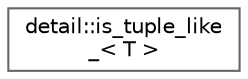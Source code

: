 digraph "类继承关系图"
{
 // LATEX_PDF_SIZE
  bgcolor="transparent";
  edge [fontname=Helvetica,fontsize=10,labelfontname=Helvetica,labelfontsize=10];
  node [fontname=Helvetica,fontsize=10,shape=box,height=0.2,width=0.4];
  rankdir="LR";
  Node0 [id="Node000000",label="detail::is_tuple_like\l_\< T \>",height=0.2,width=0.4,color="grey40", fillcolor="white", style="filled",URL="$classdetail_1_1is__tuple__like__.html",tooltip=" "];
}
